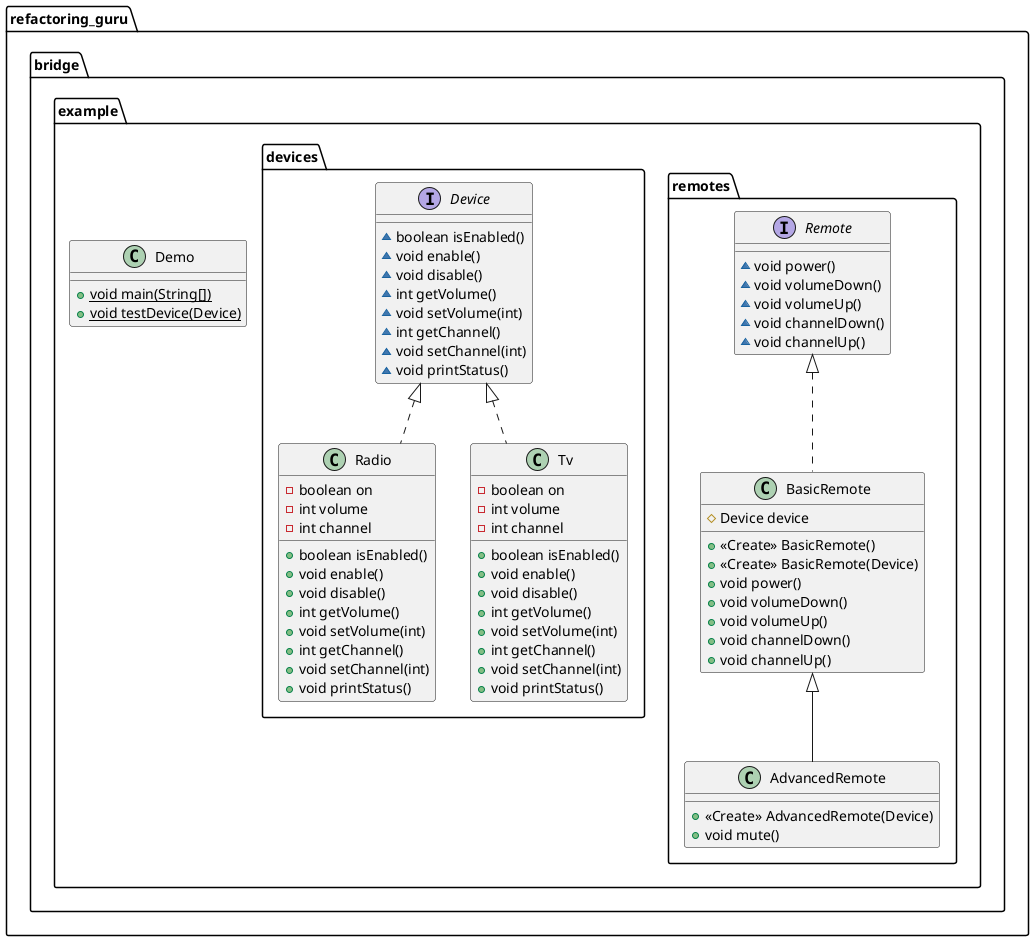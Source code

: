 @startuml
interface refactoring_guru.bridge.example.remotes.Remote {
~ void power()
~ void volumeDown()
~ void volumeUp()
~ void channelDown()
~ void channelUp()
}

class refactoring_guru.bridge.example.remotes.AdvancedRemote {
+ <<Create>> AdvancedRemote(Device)
+ void mute()
}

class refactoring_guru.bridge.example.Demo {
+ {static} void main(String[])
+ {static} void testDevice(Device)
}

class refactoring_guru.bridge.example.devices.Radio {
- boolean on
- int volume
- int channel
+ boolean isEnabled()
+ void enable()
+ void disable()
+ int getVolume()
+ void setVolume(int)
+ int getChannel()
+ void setChannel(int)
+ void printStatus()
}


interface refactoring_guru.bridge.example.devices.Device {
~ boolean isEnabled()
~ void enable()
~ void disable()
~ int getVolume()
~ void setVolume(int)
~ int getChannel()
~ void setChannel(int)
~ void printStatus()
}

class refactoring_guru.bridge.example.devices.Tv {
- boolean on
- int volume
- int channel
+ boolean isEnabled()
+ void enable()
+ void disable()
+ int getVolume()
+ void setVolume(int)
+ int getChannel()
+ void setChannel(int)
+ void printStatus()
}


class refactoring_guru.bridge.example.remotes.BasicRemote {
# Device device
+ <<Create>> BasicRemote()
+ <<Create>> BasicRemote(Device)
+ void power()
+ void volumeDown()
+ void volumeUp()
+ void channelDown()
+ void channelUp()
}




refactoring_guru.bridge.example.remotes.BasicRemote <|-- refactoring_guru.bridge.example.remotes.AdvancedRemote
refactoring_guru.bridge.example.devices.Device <|.. refactoring_guru.bridge.example.devices.Radio
refactoring_guru.bridge.example.devices.Device <|.. refactoring_guru.bridge.example.devices.Tv
refactoring_guru.bridge.example.remotes.Remote <|.. refactoring_guru.bridge.example.remotes.BasicRemote
@enduml